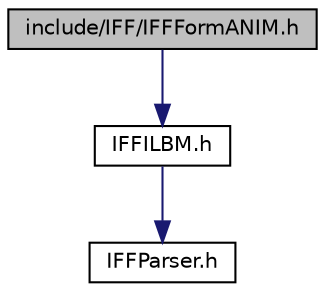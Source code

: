 digraph G
{
  edge [fontname="Helvetica",fontsize="10",labelfontname="Helvetica",labelfontsize="10"];
  node [fontname="Helvetica",fontsize="10",shape=record];
  Node1 [label="include/IFF/IFFFormANIM.h",height=0.2,width=0.4,color="black", fillcolor="grey75", style="filled" fontcolor="black"];
  Node1 -> Node2 [color="midnightblue",fontsize="10",style="solid",fontname="Helvetica"];
  Node2 [label="IFFILBM.h",height=0.2,width=0.4,color="black", fillcolor="white", style="filled",URL="$_i_f_f_i_l_b_m_8h.html"];
  Node2 -> Node3 [color="midnightblue",fontsize="10",style="solid",fontname="Helvetica"];
  Node3 [label="IFFParser.h",height=0.2,width=0.4,color="black", fillcolor="white", style="filled",URL="$_i_f_f_parser_8h.html"];
}
